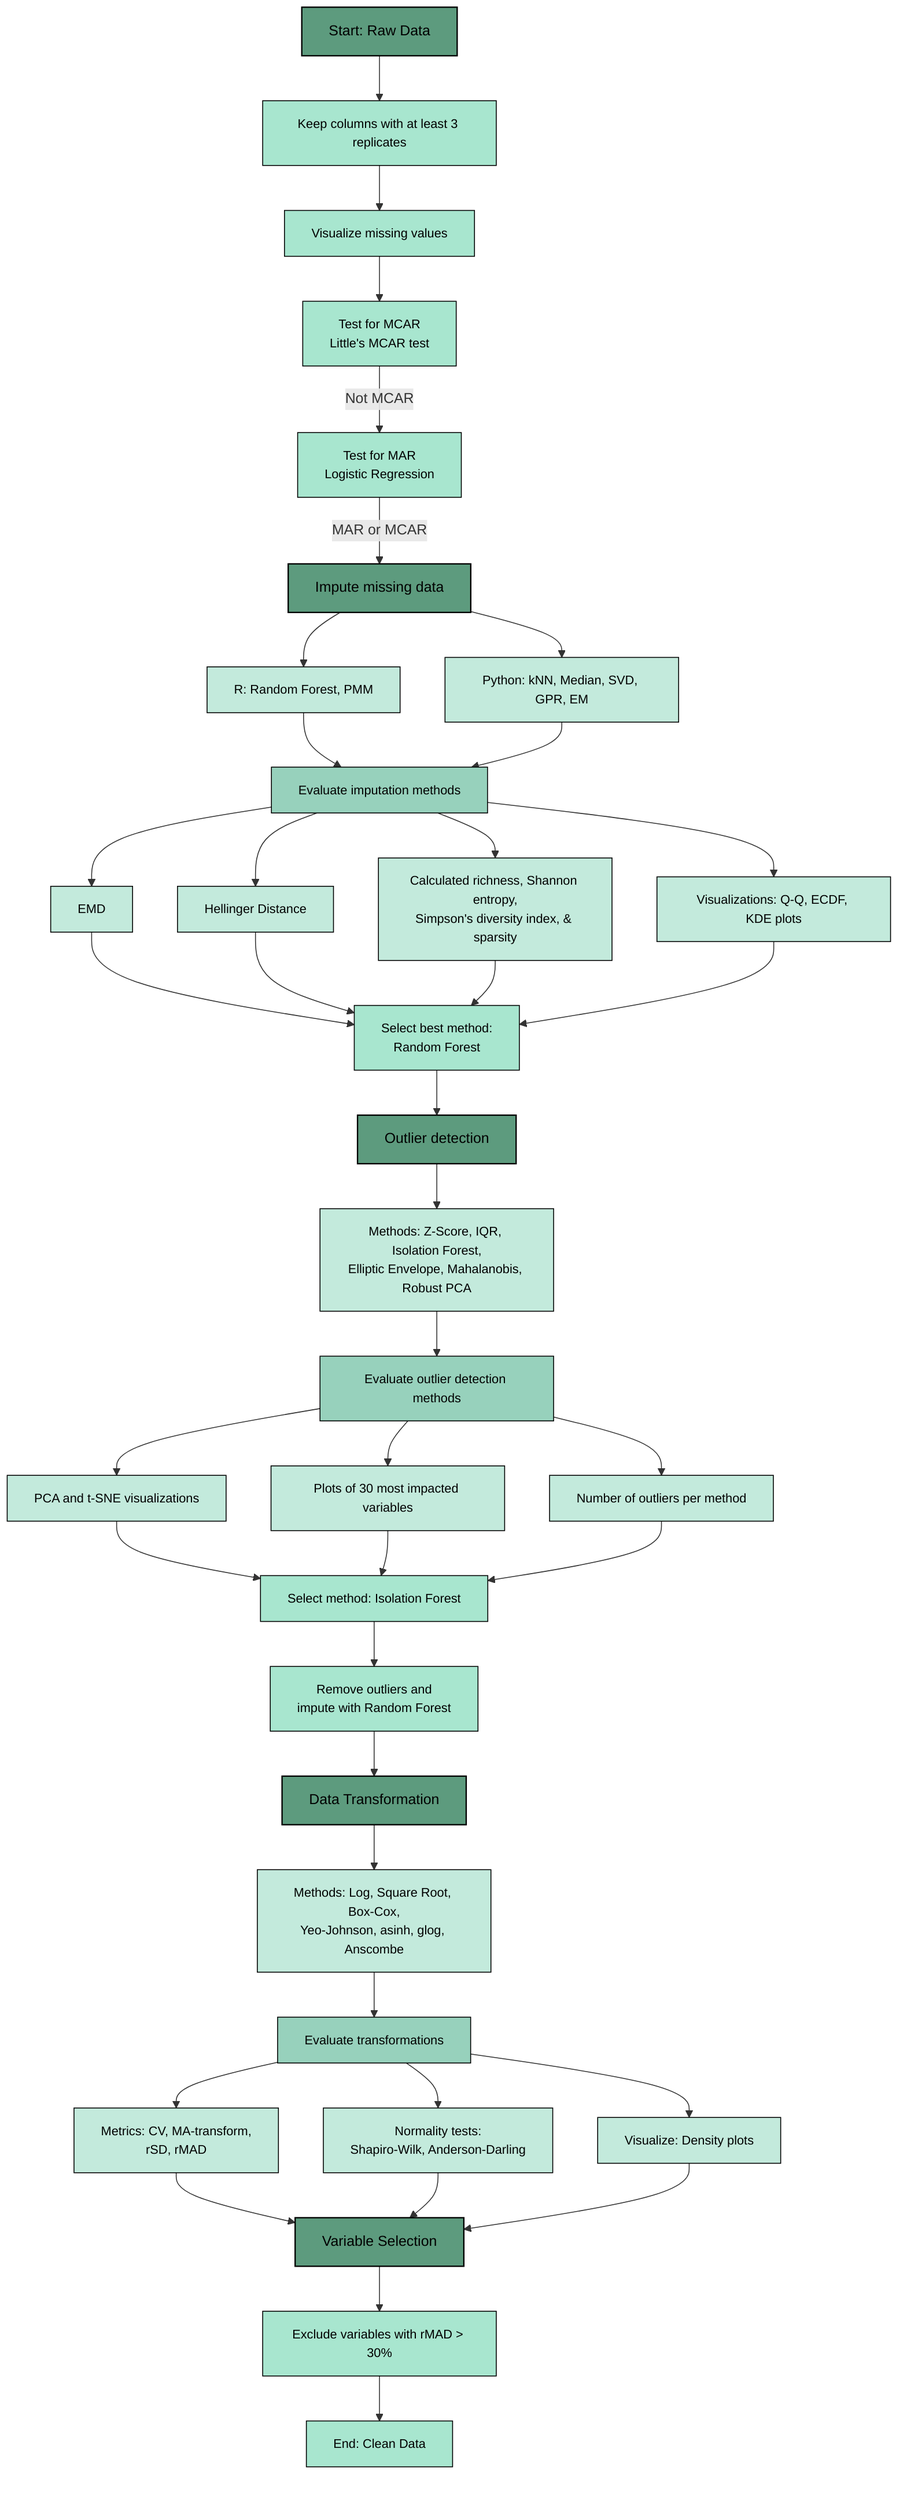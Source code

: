 flowchart TD
    A["Start: Raw Data"] --> B["Keep columns with at least 3 replicates"]
    B --> C["Visualize missing values"]
    C --> D["Test for MCAR<br>Little's MCAR test"]
    D -->|"Not MCAR"| E["Test for MAR<br>Logistic Regression"]
    E -->|"MAR or MCAR"| F["Impute missing data"]
    
    F --> G1["R: Random Forest, PMM"]
    F --> G2["Python: kNN, Median, SVD, GPR, EM"]
    
    G1 --> H["Evaluate imputation methods"]
    G2 --> H
    
    H --> I1["EMD"]
    H --> I2["Hellinger Distance"]
    H --> I3["Calculated richness, Shannon entropy,<br>Simpson's diversity index, & sparsity"]
    H --> I4["Visualizations: Q-Q, ECDF, KDE plots"]
    
    I1 --> J["Select best method:<br>Random Forest"]
    I2 --> J
    I3 --> J
    I4 --> J
    
    J --> K["Outlier detection"]
    
    K --> L["Methods: Z-Score, IQR, Isolation Forest,<br>Elliptic Envelope, Mahalanobis, Robust PCA"]
    
    L --> M["Evaluate outlier detection methods"]
    
    M --> N1["PCA and t-SNE visualizations"]
    M --> N2["Plots of 30 most impacted variables"]
    M --> N3["Number of outliers per method"]
    
    N1 --> O["Select method: Isolation Forest"]
    N2 --> O
    N3 --> O
    
    O --> P["Remove outliers and<br>impute with Random Forest"]
    
    P --> Q["Data Transformation"]
    
    Q --> R["Methods: Log, Square Root, Box-Cox,<br>Yeo-Johnson, asinh, glog, Anscombe"]
    
    R --> S["Evaluate transformations"]
    
    S --> T1["Metrics: CV, MA-transform,<br>rSD, rMAD"]
    S --> T2["Normality tests:<br>Shapiro-Wilk, Anderson-Darling"]
    S --> T3["Visualize: Density plots"]
    
    T1 --> U["Variable Selection"]
    T2 --> U
    T3 --> U
    
    U --> V["Exclude variables with rMAD > 30%"]
    
    V --> W["End: Clean Data"]

    %% Style definitions - different shades of green based on hierarchy
    classDef mainDecision fill:#5d9b7e,stroke:#000,stroke-width:1.5px,shape:diamond,color:black,font-size:16px
    classDef process fill:#a8e6cf,stroke:#000,stroke-width:1px,color:black,font-size:14px
    classDef evaluateProcess fill:#97d1bc,stroke:#000,stroke-width:1px,color:black,font-size:14px
    classDef methodProcess fill:#c3eadc,stroke:#000,stroke-width:1px,color:black,font-size:14px
    
    %% Apply styles
    class A,F,K,Q,U mainDecision
    class B,C,D,E,J,O,P,V,W process
    class H,M,S evaluateProcess
    class G1,G2,I1,I2,I3,I4,L,N1,N2,N3,R,T1,T2,T3 methodProcess